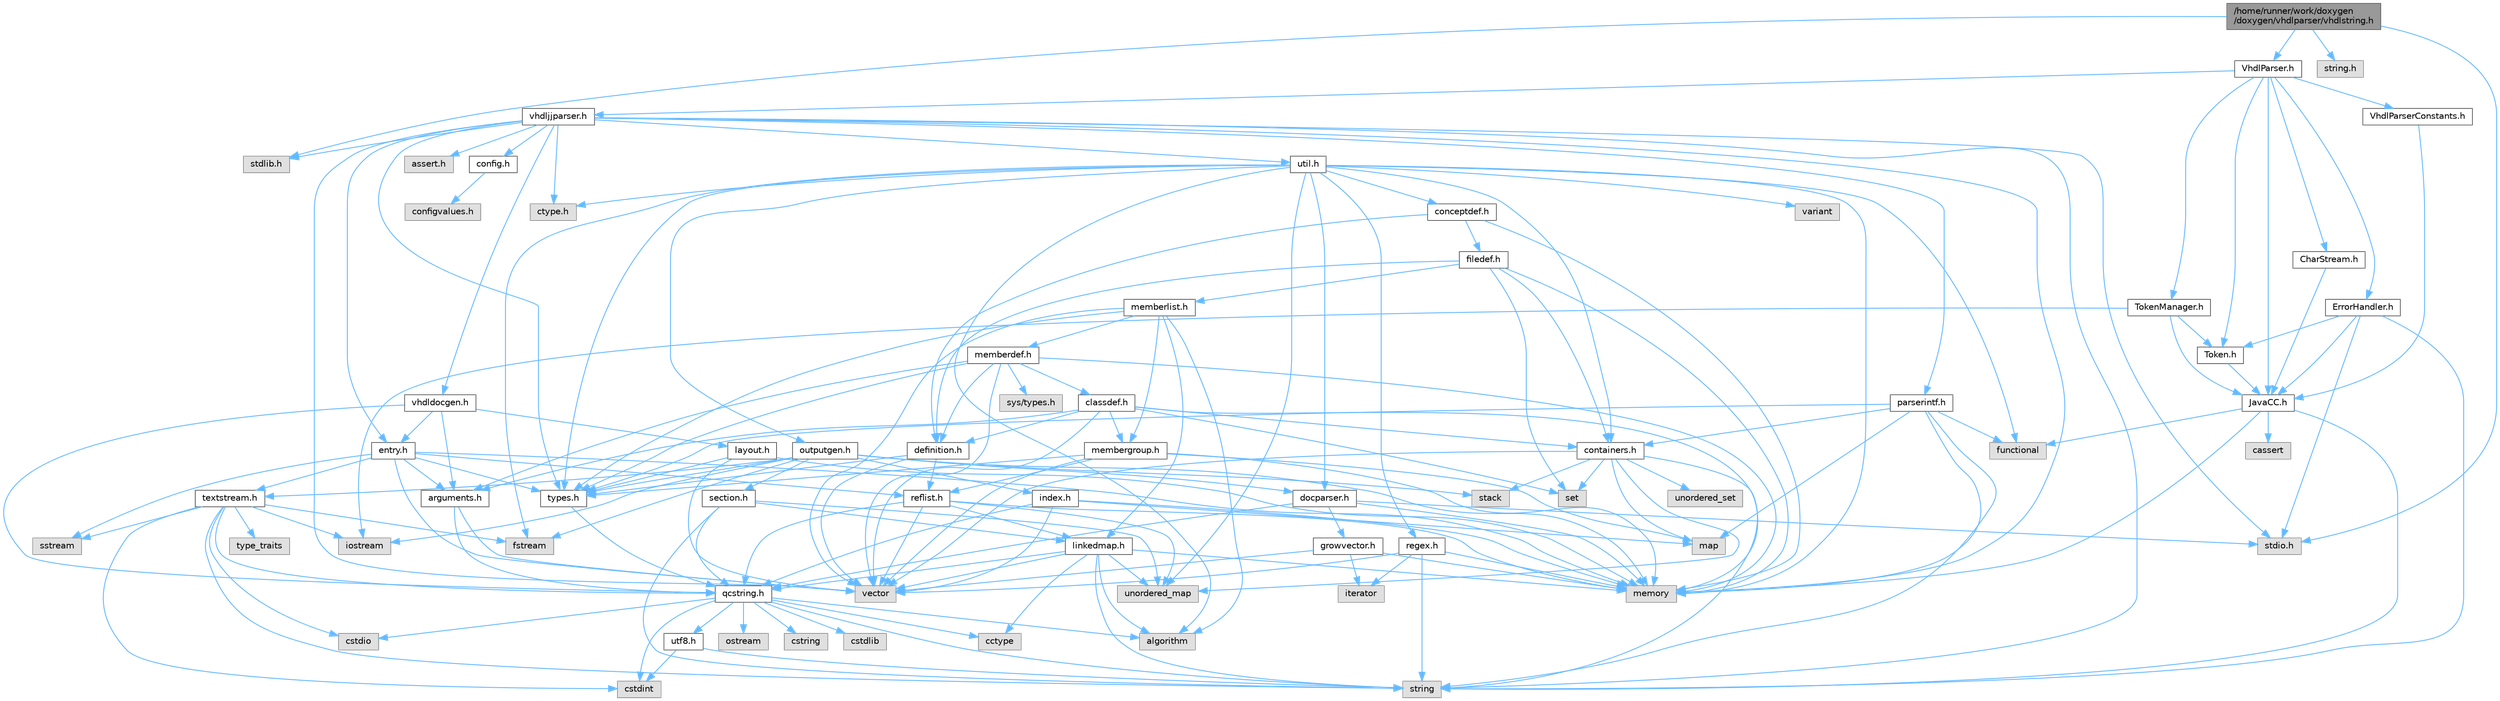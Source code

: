 digraph "/home/runner/work/doxygen/doxygen/vhdlparser/vhdlstring.h"
{
 // INTERACTIVE_SVG=YES
 // LATEX_PDF_SIZE
  bgcolor="transparent";
  edge [fontname=Helvetica,fontsize=10,labelfontname=Helvetica,labelfontsize=10];
  node [fontname=Helvetica,fontsize=10,shape=box,height=0.2,width=0.4];
  Node1 [id="Node000001",label="/home/runner/work/doxygen\l/doxygen/vhdlparser/vhdlstring.h",height=0.2,width=0.4,color="gray40", fillcolor="grey60", style="filled", fontcolor="black"];
  Node1 -> Node2 [id="edge1_Node000001_Node000002",color="steelblue1",style="solid"];
  Node2 [id="Node000002",label="stdio.h",height=0.2,width=0.4,color="grey60", fillcolor="#E0E0E0", style="filled"];
  Node1 -> Node3 [id="edge2_Node000001_Node000003",color="steelblue1",style="solid"];
  Node3 [id="Node000003",label="stdlib.h",height=0.2,width=0.4,color="grey60", fillcolor="#E0E0E0", style="filled"];
  Node1 -> Node4 [id="edge3_Node000001_Node000004",color="steelblue1",style="solid"];
  Node4 [id="Node000004",label="string.h",height=0.2,width=0.4,color="grey60", fillcolor="#E0E0E0", style="filled"];
  Node1 -> Node5 [id="edge4_Node000001_Node000005",color="steelblue1",style="solid"];
  Node5 [id="Node000005",label="VhdlParser.h",height=0.2,width=0.4,color="grey40", fillcolor="white", style="filled",URL="$d5/df9/_vhdl_parser_8h.html",tooltip=" "];
  Node5 -> Node6 [id="edge5_Node000005_Node000006",color="steelblue1",style="solid"];
  Node6 [id="Node000006",label="JavaCC.h",height=0.2,width=0.4,color="grey40", fillcolor="white", style="filled",URL="$d1/d2f/_java_c_c_8h.html",tooltip=" "];
  Node6 -> Node7 [id="edge6_Node000006_Node000007",color="steelblue1",style="solid"];
  Node7 [id="Node000007",label="string",height=0.2,width=0.4,color="grey60", fillcolor="#E0E0E0", style="filled"];
  Node6 -> Node8 [id="edge7_Node000006_Node000008",color="steelblue1",style="solid"];
  Node8 [id="Node000008",label="memory",height=0.2,width=0.4,color="grey60", fillcolor="#E0E0E0", style="filled"];
  Node6 -> Node9 [id="edge8_Node000006_Node000009",color="steelblue1",style="solid"];
  Node9 [id="Node000009",label="cassert",height=0.2,width=0.4,color="grey60", fillcolor="#E0E0E0", style="filled"];
  Node6 -> Node10 [id="edge9_Node000006_Node000010",color="steelblue1",style="solid"];
  Node10 [id="Node000010",label="functional",height=0.2,width=0.4,color="grey60", fillcolor="#E0E0E0", style="filled"];
  Node5 -> Node11 [id="edge10_Node000005_Node000011",color="steelblue1",style="solid"];
  Node11 [id="Node000011",label="CharStream.h",height=0.2,width=0.4,color="grey40", fillcolor="white", style="filled",URL="$df/ddf/_char_stream_8h.html",tooltip=" "];
  Node11 -> Node6 [id="edge11_Node000011_Node000006",color="steelblue1",style="solid"];
  Node5 -> Node12 [id="edge12_Node000005_Node000012",color="steelblue1",style="solid"];
  Node12 [id="Node000012",label="Token.h",height=0.2,width=0.4,color="grey40", fillcolor="white", style="filled",URL="$dd/dcd/_token_8h.html",tooltip=" "];
  Node12 -> Node6 [id="edge13_Node000012_Node000006",color="steelblue1",style="solid"];
  Node5 -> Node13 [id="edge14_Node000005_Node000013",color="steelblue1",style="solid"];
  Node13 [id="Node000013",label="TokenManager.h",height=0.2,width=0.4,color="grey40", fillcolor="white", style="filled",URL="$d4/df9/_token_manager_8h.html",tooltip=" "];
  Node13 -> Node14 [id="edge15_Node000013_Node000014",color="steelblue1",style="solid"];
  Node14 [id="Node000014",label="iostream",height=0.2,width=0.4,color="grey60", fillcolor="#E0E0E0", style="filled"];
  Node13 -> Node6 [id="edge16_Node000013_Node000006",color="steelblue1",style="solid"];
  Node13 -> Node12 [id="edge17_Node000013_Node000012",color="steelblue1",style="solid"];
  Node5 -> Node15 [id="edge18_Node000005_Node000015",color="steelblue1",style="solid"];
  Node15 [id="Node000015",label="vhdljjparser.h",height=0.2,width=0.4,color="grey40", fillcolor="white", style="filled",URL="$d2/d55/vhdljjparser_8h.html",tooltip=" "];
  Node15 -> Node16 [id="edge19_Node000015_Node000016",color="steelblue1",style="solid"];
  Node16 [id="Node000016",label="vector",height=0.2,width=0.4,color="grey60", fillcolor="#E0E0E0", style="filled"];
  Node15 -> Node8 [id="edge20_Node000015_Node000008",color="steelblue1",style="solid"];
  Node15 -> Node7 [id="edge21_Node000015_Node000007",color="steelblue1",style="solid"];
  Node15 -> Node17 [id="edge22_Node000015_Node000017",color="steelblue1",style="solid"];
  Node17 [id="Node000017",label="parserintf.h",height=0.2,width=0.4,color="grey40", fillcolor="white", style="filled",URL="$da/d55/parserintf_8h.html",tooltip=" "];
  Node17 -> Node10 [id="edge23_Node000017_Node000010",color="steelblue1",style="solid"];
  Node17 -> Node8 [id="edge24_Node000017_Node000008",color="steelblue1",style="solid"];
  Node17 -> Node18 [id="edge25_Node000017_Node000018",color="steelblue1",style="solid"];
  Node18 [id="Node000018",label="map",height=0.2,width=0.4,color="grey60", fillcolor="#E0E0E0", style="filled"];
  Node17 -> Node7 [id="edge26_Node000017_Node000007",color="steelblue1",style="solid"];
  Node17 -> Node19 [id="edge27_Node000017_Node000019",color="steelblue1",style="solid"];
  Node19 [id="Node000019",label="types.h",height=0.2,width=0.4,color="grey40", fillcolor="white", style="filled",URL="$d9/d49/types_8h.html",tooltip="This file contains a number of basic enums and types."];
  Node19 -> Node20 [id="edge28_Node000019_Node000020",color="steelblue1",style="solid"];
  Node20 [id="Node000020",label="qcstring.h",height=0.2,width=0.4,color="grey40", fillcolor="white", style="filled",URL="$d7/d5c/qcstring_8h.html",tooltip=" "];
  Node20 -> Node7 [id="edge29_Node000020_Node000007",color="steelblue1",style="solid"];
  Node20 -> Node21 [id="edge30_Node000020_Node000021",color="steelblue1",style="solid"];
  Node21 [id="Node000021",label="algorithm",height=0.2,width=0.4,color="grey60", fillcolor="#E0E0E0", style="filled"];
  Node20 -> Node22 [id="edge31_Node000020_Node000022",color="steelblue1",style="solid"];
  Node22 [id="Node000022",label="cctype",height=0.2,width=0.4,color="grey60", fillcolor="#E0E0E0", style="filled"];
  Node20 -> Node23 [id="edge32_Node000020_Node000023",color="steelblue1",style="solid"];
  Node23 [id="Node000023",label="cstring",height=0.2,width=0.4,color="grey60", fillcolor="#E0E0E0", style="filled"];
  Node20 -> Node24 [id="edge33_Node000020_Node000024",color="steelblue1",style="solid"];
  Node24 [id="Node000024",label="cstdio",height=0.2,width=0.4,color="grey60", fillcolor="#E0E0E0", style="filled"];
  Node20 -> Node25 [id="edge34_Node000020_Node000025",color="steelblue1",style="solid"];
  Node25 [id="Node000025",label="cstdlib",height=0.2,width=0.4,color="grey60", fillcolor="#E0E0E0", style="filled"];
  Node20 -> Node26 [id="edge35_Node000020_Node000026",color="steelblue1",style="solid"];
  Node26 [id="Node000026",label="cstdint",height=0.2,width=0.4,color="grey60", fillcolor="#E0E0E0", style="filled"];
  Node20 -> Node27 [id="edge36_Node000020_Node000027",color="steelblue1",style="solid"];
  Node27 [id="Node000027",label="ostream",height=0.2,width=0.4,color="grey60", fillcolor="#E0E0E0", style="filled"];
  Node20 -> Node28 [id="edge37_Node000020_Node000028",color="steelblue1",style="solid"];
  Node28 [id="Node000028",label="utf8.h",height=0.2,width=0.4,color="grey40", fillcolor="white", style="filled",URL="$db/d7c/utf8_8h.html",tooltip="Various UTF8 related helper functions."];
  Node28 -> Node26 [id="edge38_Node000028_Node000026",color="steelblue1",style="solid"];
  Node28 -> Node7 [id="edge39_Node000028_Node000007",color="steelblue1",style="solid"];
  Node17 -> Node29 [id="edge40_Node000017_Node000029",color="steelblue1",style="solid"];
  Node29 [id="Node000029",label="containers.h",height=0.2,width=0.4,color="grey40", fillcolor="white", style="filled",URL="$d5/d75/containers_8h.html",tooltip=" "];
  Node29 -> Node16 [id="edge41_Node000029_Node000016",color="steelblue1",style="solid"];
  Node29 -> Node7 [id="edge42_Node000029_Node000007",color="steelblue1",style="solid"];
  Node29 -> Node30 [id="edge43_Node000029_Node000030",color="steelblue1",style="solid"];
  Node30 [id="Node000030",label="set",height=0.2,width=0.4,color="grey60", fillcolor="#E0E0E0", style="filled"];
  Node29 -> Node18 [id="edge44_Node000029_Node000018",color="steelblue1",style="solid"];
  Node29 -> Node31 [id="edge45_Node000029_Node000031",color="steelblue1",style="solid"];
  Node31 [id="Node000031",label="unordered_set",height=0.2,width=0.4,color="grey60", fillcolor="#E0E0E0", style="filled"];
  Node29 -> Node32 [id="edge46_Node000029_Node000032",color="steelblue1",style="solid"];
  Node32 [id="Node000032",label="unordered_map",height=0.2,width=0.4,color="grey60", fillcolor="#E0E0E0", style="filled"];
  Node29 -> Node33 [id="edge47_Node000029_Node000033",color="steelblue1",style="solid"];
  Node33 [id="Node000033",label="stack",height=0.2,width=0.4,color="grey60", fillcolor="#E0E0E0", style="filled"];
  Node15 -> Node2 [id="edge48_Node000015_Node000002",color="steelblue1",style="solid"];
  Node15 -> Node3 [id="edge49_Node000015_Node000003",color="steelblue1",style="solid"];
  Node15 -> Node34 [id="edge50_Node000015_Node000034",color="steelblue1",style="solid"];
  Node34 [id="Node000034",label="assert.h",height=0.2,width=0.4,color="grey60", fillcolor="#E0E0E0", style="filled"];
  Node15 -> Node35 [id="edge51_Node000015_Node000035",color="steelblue1",style="solid"];
  Node35 [id="Node000035",label="ctype.h",height=0.2,width=0.4,color="grey60", fillcolor="#E0E0E0", style="filled"];
  Node15 -> Node19 [id="edge52_Node000015_Node000019",color="steelblue1",style="solid"];
  Node15 -> Node36 [id="edge53_Node000015_Node000036",color="steelblue1",style="solid"];
  Node36 [id="Node000036",label="entry.h",height=0.2,width=0.4,color="grey40", fillcolor="white", style="filled",URL="$d1/dc6/entry_8h.html",tooltip=" "];
  Node36 -> Node16 [id="edge54_Node000036_Node000016",color="steelblue1",style="solid"];
  Node36 -> Node8 [id="edge55_Node000036_Node000008",color="steelblue1",style="solid"];
  Node36 -> Node37 [id="edge56_Node000036_Node000037",color="steelblue1",style="solid"];
  Node37 [id="Node000037",label="sstream",height=0.2,width=0.4,color="grey60", fillcolor="#E0E0E0", style="filled"];
  Node36 -> Node19 [id="edge57_Node000036_Node000019",color="steelblue1",style="solid"];
  Node36 -> Node38 [id="edge58_Node000036_Node000038",color="steelblue1",style="solid"];
  Node38 [id="Node000038",label="arguments.h",height=0.2,width=0.4,color="grey40", fillcolor="white", style="filled",URL="$df/d9b/arguments_8h.html",tooltip=" "];
  Node38 -> Node16 [id="edge59_Node000038_Node000016",color="steelblue1",style="solid"];
  Node38 -> Node20 [id="edge60_Node000038_Node000020",color="steelblue1",style="solid"];
  Node36 -> Node39 [id="edge61_Node000036_Node000039",color="steelblue1",style="solid"];
  Node39 [id="Node000039",label="reflist.h",height=0.2,width=0.4,color="grey40", fillcolor="white", style="filled",URL="$d1/d02/reflist_8h.html",tooltip=" "];
  Node39 -> Node16 [id="edge62_Node000039_Node000016",color="steelblue1",style="solid"];
  Node39 -> Node32 [id="edge63_Node000039_Node000032",color="steelblue1",style="solid"];
  Node39 -> Node8 [id="edge64_Node000039_Node000008",color="steelblue1",style="solid"];
  Node39 -> Node20 [id="edge65_Node000039_Node000020",color="steelblue1",style="solid"];
  Node39 -> Node40 [id="edge66_Node000039_Node000040",color="steelblue1",style="solid"];
  Node40 [id="Node000040",label="linkedmap.h",height=0.2,width=0.4,color="grey40", fillcolor="white", style="filled",URL="$da/de1/linkedmap_8h.html",tooltip=" "];
  Node40 -> Node32 [id="edge67_Node000040_Node000032",color="steelblue1",style="solid"];
  Node40 -> Node16 [id="edge68_Node000040_Node000016",color="steelblue1",style="solid"];
  Node40 -> Node8 [id="edge69_Node000040_Node000008",color="steelblue1",style="solid"];
  Node40 -> Node7 [id="edge70_Node000040_Node000007",color="steelblue1",style="solid"];
  Node40 -> Node21 [id="edge71_Node000040_Node000021",color="steelblue1",style="solid"];
  Node40 -> Node22 [id="edge72_Node000040_Node000022",color="steelblue1",style="solid"];
  Node40 -> Node20 [id="edge73_Node000040_Node000020",color="steelblue1",style="solid"];
  Node36 -> Node41 [id="edge74_Node000036_Node000041",color="steelblue1",style="solid"];
  Node41 [id="Node000041",label="textstream.h",height=0.2,width=0.4,color="grey40", fillcolor="white", style="filled",URL="$d4/d7d/textstream_8h.html",tooltip=" "];
  Node41 -> Node7 [id="edge75_Node000041_Node000007",color="steelblue1",style="solid"];
  Node41 -> Node14 [id="edge76_Node000041_Node000014",color="steelblue1",style="solid"];
  Node41 -> Node37 [id="edge77_Node000041_Node000037",color="steelblue1",style="solid"];
  Node41 -> Node26 [id="edge78_Node000041_Node000026",color="steelblue1",style="solid"];
  Node41 -> Node24 [id="edge79_Node000041_Node000024",color="steelblue1",style="solid"];
  Node41 -> Node42 [id="edge80_Node000041_Node000042",color="steelblue1",style="solid"];
  Node42 [id="Node000042",label="fstream",height=0.2,width=0.4,color="grey60", fillcolor="#E0E0E0", style="filled"];
  Node41 -> Node43 [id="edge81_Node000041_Node000043",color="steelblue1",style="solid"];
  Node43 [id="Node000043",label="type_traits",height=0.2,width=0.4,color="grey60", fillcolor="#E0E0E0", style="filled"];
  Node41 -> Node20 [id="edge82_Node000041_Node000020",color="steelblue1",style="solid"];
  Node15 -> Node44 [id="edge83_Node000015_Node000044",color="steelblue1",style="solid"];
  Node44 [id="Node000044",label="vhdldocgen.h",height=0.2,width=0.4,color="grey40", fillcolor="white", style="filled",URL="$dd/dec/vhdldocgen_8h.html",tooltip=" "];
  Node44 -> Node20 [id="edge84_Node000044_Node000020",color="steelblue1",style="solid"];
  Node44 -> Node45 [id="edge85_Node000044_Node000045",color="steelblue1",style="solid"];
  Node45 [id="Node000045",label="layout.h",height=0.2,width=0.4,color="grey40", fillcolor="white", style="filled",URL="$db/d51/layout_8h.html",tooltip=" "];
  Node45 -> Node8 [id="edge86_Node000045_Node000008",color="steelblue1",style="solid"];
  Node45 -> Node16 [id="edge87_Node000045_Node000016",color="steelblue1",style="solid"];
  Node45 -> Node19 [id="edge88_Node000045_Node000019",color="steelblue1",style="solid"];
  Node44 -> Node38 [id="edge89_Node000044_Node000038",color="steelblue1",style="solid"];
  Node44 -> Node36 [id="edge90_Node000044_Node000036",color="steelblue1",style="solid"];
  Node15 -> Node46 [id="edge91_Node000015_Node000046",color="steelblue1",style="solid"];
  Node46 [id="Node000046",label="config.h",height=0.2,width=0.4,color="grey40", fillcolor="white", style="filled",URL="$db/d16/config_8h.html",tooltip=" "];
  Node46 -> Node47 [id="edge92_Node000046_Node000047",color="steelblue1",style="solid"];
  Node47 [id="Node000047",label="configvalues.h",height=0.2,width=0.4,color="grey60", fillcolor="#E0E0E0", style="filled"];
  Node15 -> Node48 [id="edge93_Node000015_Node000048",color="steelblue1",style="solid"];
  Node48 [id="Node000048",label="util.h",height=0.2,width=0.4,color="grey40", fillcolor="white", style="filled",URL="$d8/d3c/util_8h.html",tooltip="A bunch of utility functions."];
  Node48 -> Node8 [id="edge94_Node000048_Node000008",color="steelblue1",style="solid"];
  Node48 -> Node32 [id="edge95_Node000048_Node000032",color="steelblue1",style="solid"];
  Node48 -> Node21 [id="edge96_Node000048_Node000021",color="steelblue1",style="solid"];
  Node48 -> Node10 [id="edge97_Node000048_Node000010",color="steelblue1",style="solid"];
  Node48 -> Node42 [id="edge98_Node000048_Node000042",color="steelblue1",style="solid"];
  Node48 -> Node49 [id="edge99_Node000048_Node000049",color="steelblue1",style="solid"];
  Node49 [id="Node000049",label="variant",height=0.2,width=0.4,color="grey60", fillcolor="#E0E0E0", style="filled"];
  Node48 -> Node35 [id="edge100_Node000048_Node000035",color="steelblue1",style="solid"];
  Node48 -> Node19 [id="edge101_Node000048_Node000019",color="steelblue1",style="solid"];
  Node48 -> Node50 [id="edge102_Node000048_Node000050",color="steelblue1",style="solid"];
  Node50 [id="Node000050",label="docparser.h",height=0.2,width=0.4,color="grey40", fillcolor="white", style="filled",URL="$de/d9c/docparser_8h.html",tooltip=" "];
  Node50 -> Node2 [id="edge103_Node000050_Node000002",color="steelblue1",style="solid"];
  Node50 -> Node8 [id="edge104_Node000050_Node000008",color="steelblue1",style="solid"];
  Node50 -> Node20 [id="edge105_Node000050_Node000020",color="steelblue1",style="solid"];
  Node50 -> Node51 [id="edge106_Node000050_Node000051",color="steelblue1",style="solid"];
  Node51 [id="Node000051",label="growvector.h",height=0.2,width=0.4,color="grey40", fillcolor="white", style="filled",URL="$d7/d50/growvector_8h.html",tooltip=" "];
  Node51 -> Node16 [id="edge107_Node000051_Node000016",color="steelblue1",style="solid"];
  Node51 -> Node8 [id="edge108_Node000051_Node000008",color="steelblue1",style="solid"];
  Node51 -> Node52 [id="edge109_Node000051_Node000052",color="steelblue1",style="solid"];
  Node52 [id="Node000052",label="iterator",height=0.2,width=0.4,color="grey60", fillcolor="#E0E0E0", style="filled"];
  Node48 -> Node29 [id="edge110_Node000048_Node000029",color="steelblue1",style="solid"];
  Node48 -> Node53 [id="edge111_Node000048_Node000053",color="steelblue1",style="solid"];
  Node53 [id="Node000053",label="outputgen.h",height=0.2,width=0.4,color="grey40", fillcolor="white", style="filled",URL="$df/d06/outputgen_8h.html",tooltip=" "];
  Node53 -> Node8 [id="edge112_Node000053_Node000008",color="steelblue1",style="solid"];
  Node53 -> Node33 [id="edge113_Node000053_Node000033",color="steelblue1",style="solid"];
  Node53 -> Node14 [id="edge114_Node000053_Node000014",color="steelblue1",style="solid"];
  Node53 -> Node42 [id="edge115_Node000053_Node000042",color="steelblue1",style="solid"];
  Node53 -> Node19 [id="edge116_Node000053_Node000019",color="steelblue1",style="solid"];
  Node53 -> Node54 [id="edge117_Node000053_Node000054",color="steelblue1",style="solid"];
  Node54 [id="Node000054",label="index.h",height=0.2,width=0.4,color="grey40", fillcolor="white", style="filled",URL="$d1/db5/index_8h.html",tooltip=" "];
  Node54 -> Node8 [id="edge118_Node000054_Node000008",color="steelblue1",style="solid"];
  Node54 -> Node16 [id="edge119_Node000054_Node000016",color="steelblue1",style="solid"];
  Node54 -> Node18 [id="edge120_Node000054_Node000018",color="steelblue1",style="solid"];
  Node54 -> Node20 [id="edge121_Node000054_Node000020",color="steelblue1",style="solid"];
  Node53 -> Node55 [id="edge122_Node000053_Node000055",color="steelblue1",style="solid"];
  Node55 [id="Node000055",label="section.h",height=0.2,width=0.4,color="grey40", fillcolor="white", style="filled",URL="$d1/d2a/section_8h.html",tooltip=" "];
  Node55 -> Node7 [id="edge123_Node000055_Node000007",color="steelblue1",style="solid"];
  Node55 -> Node32 [id="edge124_Node000055_Node000032",color="steelblue1",style="solid"];
  Node55 -> Node20 [id="edge125_Node000055_Node000020",color="steelblue1",style="solid"];
  Node55 -> Node40 [id="edge126_Node000055_Node000040",color="steelblue1",style="solid"];
  Node53 -> Node41 [id="edge127_Node000053_Node000041",color="steelblue1",style="solid"];
  Node53 -> Node50 [id="edge128_Node000053_Node000050",color="steelblue1",style="solid"];
  Node48 -> Node56 [id="edge129_Node000048_Node000056",color="steelblue1",style="solid"];
  Node56 [id="Node000056",label="regex.h",height=0.2,width=0.4,color="grey40", fillcolor="white", style="filled",URL="$d1/d21/regex_8h.html",tooltip=" "];
  Node56 -> Node8 [id="edge130_Node000056_Node000008",color="steelblue1",style="solid"];
  Node56 -> Node7 [id="edge131_Node000056_Node000007",color="steelblue1",style="solid"];
  Node56 -> Node16 [id="edge132_Node000056_Node000016",color="steelblue1",style="solid"];
  Node56 -> Node52 [id="edge133_Node000056_Node000052",color="steelblue1",style="solid"];
  Node48 -> Node57 [id="edge134_Node000048_Node000057",color="steelblue1",style="solid"];
  Node57 [id="Node000057",label="conceptdef.h",height=0.2,width=0.4,color="grey40", fillcolor="white", style="filled",URL="$da/df1/conceptdef_8h.html",tooltip=" "];
  Node57 -> Node8 [id="edge135_Node000057_Node000008",color="steelblue1",style="solid"];
  Node57 -> Node58 [id="edge136_Node000057_Node000058",color="steelblue1",style="solid"];
  Node58 [id="Node000058",label="definition.h",height=0.2,width=0.4,color="grey40", fillcolor="white", style="filled",URL="$df/da1/definition_8h.html",tooltip=" "];
  Node58 -> Node16 [id="edge137_Node000058_Node000016",color="steelblue1",style="solid"];
  Node58 -> Node19 [id="edge138_Node000058_Node000019",color="steelblue1",style="solid"];
  Node58 -> Node39 [id="edge139_Node000058_Node000039",color="steelblue1",style="solid"];
  Node57 -> Node59 [id="edge140_Node000057_Node000059",color="steelblue1",style="solid"];
  Node59 [id="Node000059",label="filedef.h",height=0.2,width=0.4,color="grey40", fillcolor="white", style="filled",URL="$d4/d3a/filedef_8h.html",tooltip=" "];
  Node59 -> Node8 [id="edge141_Node000059_Node000008",color="steelblue1",style="solid"];
  Node59 -> Node30 [id="edge142_Node000059_Node000030",color="steelblue1",style="solid"];
  Node59 -> Node58 [id="edge143_Node000059_Node000058",color="steelblue1",style="solid"];
  Node59 -> Node60 [id="edge144_Node000059_Node000060",color="steelblue1",style="solid"];
  Node60 [id="Node000060",label="memberlist.h",height=0.2,width=0.4,color="grey40", fillcolor="white", style="filled",URL="$dd/d78/memberlist_8h.html",tooltip=" "];
  Node60 -> Node16 [id="edge145_Node000060_Node000016",color="steelblue1",style="solid"];
  Node60 -> Node21 [id="edge146_Node000060_Node000021",color="steelblue1",style="solid"];
  Node60 -> Node61 [id="edge147_Node000060_Node000061",color="steelblue1",style="solid"];
  Node61 [id="Node000061",label="memberdef.h",height=0.2,width=0.4,color="grey40", fillcolor="white", style="filled",URL="$d4/d46/memberdef_8h.html",tooltip=" "];
  Node61 -> Node16 [id="edge148_Node000061_Node000016",color="steelblue1",style="solid"];
  Node61 -> Node8 [id="edge149_Node000061_Node000008",color="steelblue1",style="solid"];
  Node61 -> Node62 [id="edge150_Node000061_Node000062",color="steelblue1",style="solid"];
  Node62 [id="Node000062",label="sys/types.h",height=0.2,width=0.4,color="grey60", fillcolor="#E0E0E0", style="filled"];
  Node61 -> Node19 [id="edge151_Node000061_Node000019",color="steelblue1",style="solid"];
  Node61 -> Node58 [id="edge152_Node000061_Node000058",color="steelblue1",style="solid"];
  Node61 -> Node38 [id="edge153_Node000061_Node000038",color="steelblue1",style="solid"];
  Node61 -> Node63 [id="edge154_Node000061_Node000063",color="steelblue1",style="solid"];
  Node63 [id="Node000063",label="classdef.h",height=0.2,width=0.4,color="grey40", fillcolor="white", style="filled",URL="$d1/da6/classdef_8h.html",tooltip=" "];
  Node63 -> Node8 [id="edge155_Node000063_Node000008",color="steelblue1",style="solid"];
  Node63 -> Node16 [id="edge156_Node000063_Node000016",color="steelblue1",style="solid"];
  Node63 -> Node30 [id="edge157_Node000063_Node000030",color="steelblue1",style="solid"];
  Node63 -> Node29 [id="edge158_Node000063_Node000029",color="steelblue1",style="solid"];
  Node63 -> Node58 [id="edge159_Node000063_Node000058",color="steelblue1",style="solid"];
  Node63 -> Node38 [id="edge160_Node000063_Node000038",color="steelblue1",style="solid"];
  Node63 -> Node64 [id="edge161_Node000063_Node000064",color="steelblue1",style="solid"];
  Node64 [id="Node000064",label="membergroup.h",height=0.2,width=0.4,color="grey40", fillcolor="white", style="filled",URL="$d9/d11/membergroup_8h.html",tooltip=" "];
  Node64 -> Node16 [id="edge162_Node000064_Node000016",color="steelblue1",style="solid"];
  Node64 -> Node18 [id="edge163_Node000064_Node000018",color="steelblue1",style="solid"];
  Node64 -> Node8 [id="edge164_Node000064_Node000008",color="steelblue1",style="solid"];
  Node64 -> Node19 [id="edge165_Node000064_Node000019",color="steelblue1",style="solid"];
  Node64 -> Node39 [id="edge166_Node000064_Node000039",color="steelblue1",style="solid"];
  Node60 -> Node40 [id="edge167_Node000060_Node000040",color="steelblue1",style="solid"];
  Node60 -> Node19 [id="edge168_Node000060_Node000019",color="steelblue1",style="solid"];
  Node60 -> Node64 [id="edge169_Node000060_Node000064",color="steelblue1",style="solid"];
  Node59 -> Node29 [id="edge170_Node000059_Node000029",color="steelblue1",style="solid"];
  Node5 -> Node65 [id="edge171_Node000005_Node000065",color="steelblue1",style="solid"];
  Node65 [id="Node000065",label="VhdlParserConstants.h",height=0.2,width=0.4,color="grey40", fillcolor="white", style="filled",URL="$dc/d21/_vhdl_parser_constants_8h.html",tooltip=" "];
  Node65 -> Node6 [id="edge172_Node000065_Node000006",color="steelblue1",style="solid"];
  Node5 -> Node66 [id="edge173_Node000005_Node000066",color="steelblue1",style="solid"];
  Node66 [id="Node000066",label="ErrorHandler.h",height=0.2,width=0.4,color="grey40", fillcolor="white", style="filled",URL="$d3/dd5/_error_handler_8h.html",tooltip=" "];
  Node66 -> Node2 [id="edge174_Node000066_Node000002",color="steelblue1",style="solid"];
  Node66 -> Node7 [id="edge175_Node000066_Node000007",color="steelblue1",style="solid"];
  Node66 -> Node6 [id="edge176_Node000066_Node000006",color="steelblue1",style="solid"];
  Node66 -> Node12 [id="edge177_Node000066_Node000012",color="steelblue1",style="solid"];
}
